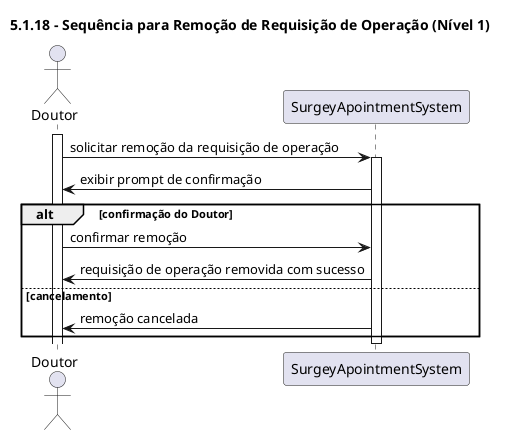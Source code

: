 ﻿@startuml
title 5.1.18 - Sequência para Remoção de Requisição de Operação (Nível 1)

actor Doutor
participant SurgeyApointmentSystem

activate Doutor

Doutor -> SurgeyApointmentSystem: solicitar remoção da requisição de operação
activate SurgeyApointmentSystem

SurgeyApointmentSystem -> Doutor: exibir prompt de confirmação

alt confirmação do Doutor
    Doutor -> SurgeyApointmentSystem: confirmar remoção
    SurgeyApointmentSystem -> Doutor: requisição de operação removida com sucesso
else cancelamento
    SurgeyApointmentSystem -> Doutor: remoção cancelada
end

deactivate SurgeyApointmentSystem
@enduml
